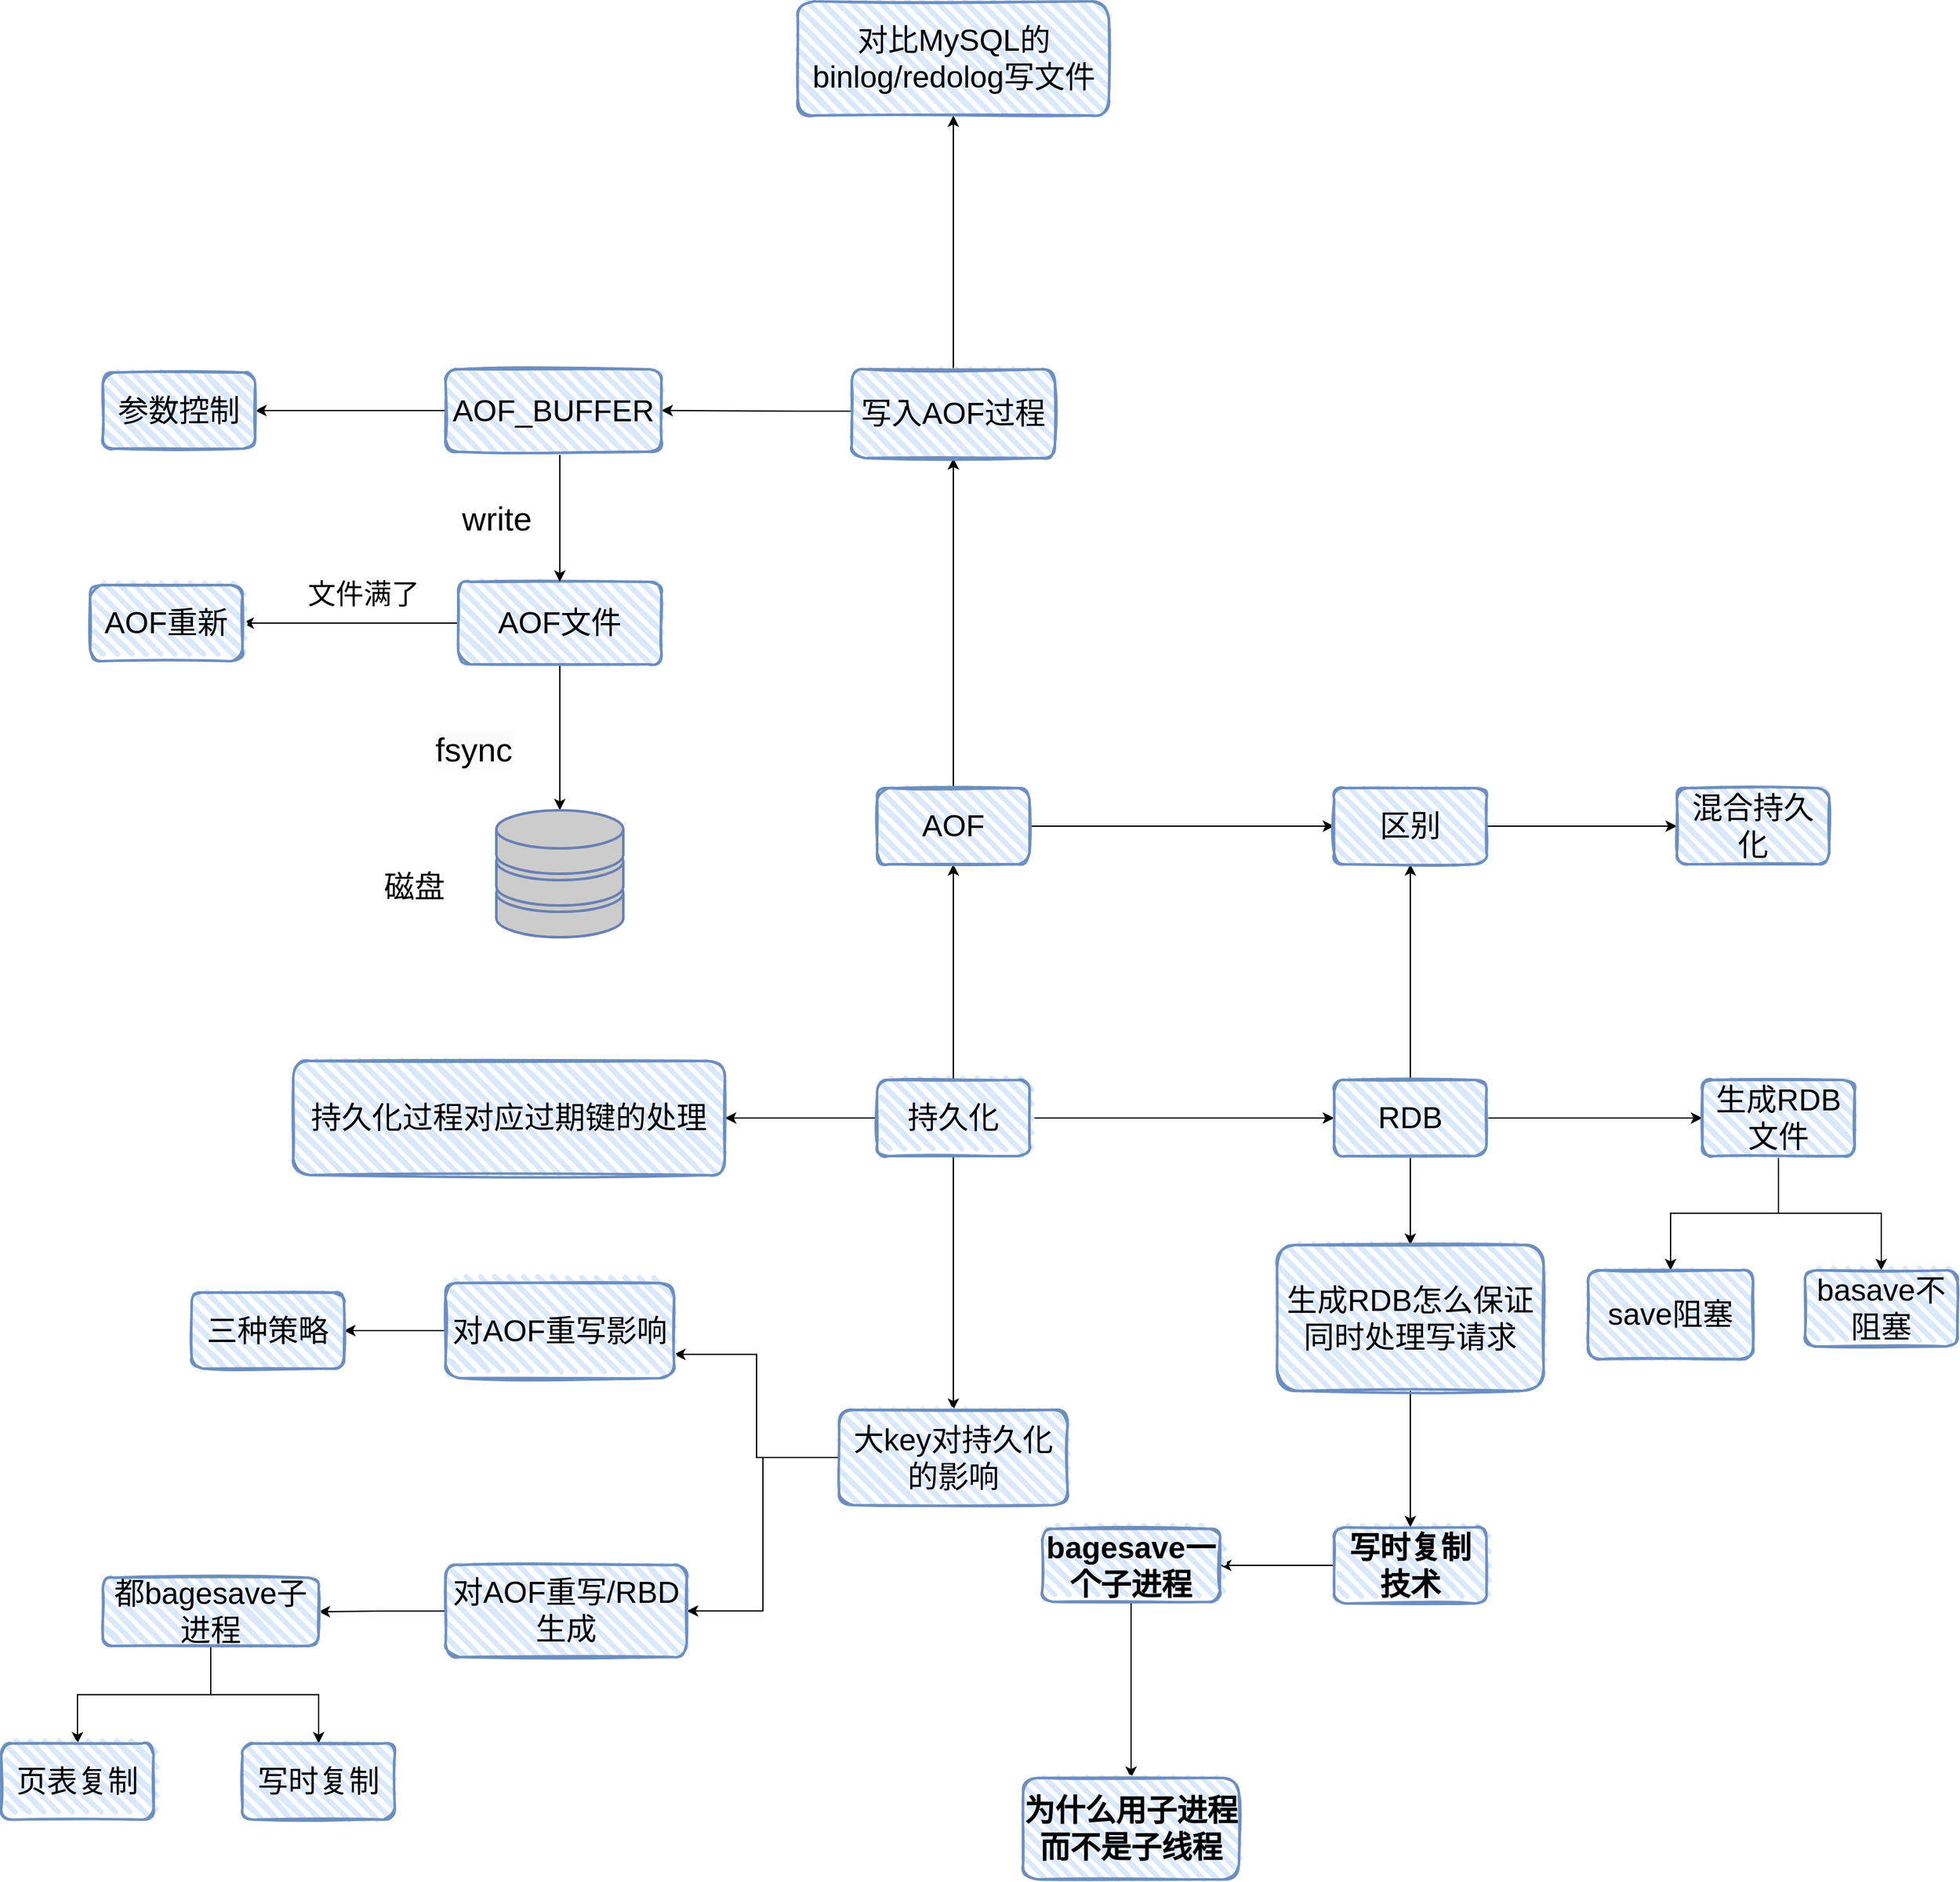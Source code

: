 <mxfile version="20.8.19" type="github">
  <diagram name="第 1 页" id="Xr0ofUqRnAPhq-VrsgXs">
    <mxGraphModel dx="2019" dy="2260" grid="1" gridSize="10" guides="1" tooltips="1" connect="1" arrows="1" fold="1" page="1" pageScale="1" pageWidth="827" pageHeight="1169" math="0" shadow="0">
      <root>
        <mxCell id="0" />
        <mxCell id="1" parent="0" />
        <mxCell id="7RwwjaFvHcJdRhYBYeB7-4" value="" style="edgeStyle=orthogonalEdgeStyle;rounded=0;orthogonalLoop=1;jettySize=auto;html=1;" edge="1" parent="1" source="7RwwjaFvHcJdRhYBYeB7-1" target="7RwwjaFvHcJdRhYBYeB7-3">
          <mxGeometry relative="1" as="geometry" />
        </mxCell>
        <mxCell id="7RwwjaFvHcJdRhYBYeB7-6" value="" style="edgeStyle=orthogonalEdgeStyle;rounded=0;orthogonalLoop=1;jettySize=auto;html=1;" edge="1" parent="1" source="7RwwjaFvHcJdRhYBYeB7-1" target="7RwwjaFvHcJdRhYBYeB7-5">
          <mxGeometry relative="1" as="geometry" />
        </mxCell>
        <mxCell id="7RwwjaFvHcJdRhYBYeB7-62" value="" style="edgeStyle=orthogonalEdgeStyle;rounded=0;orthogonalLoop=1;jettySize=auto;html=1;fontSize=22;" edge="1" parent="1" source="7RwwjaFvHcJdRhYBYeB7-1" target="7RwwjaFvHcJdRhYBYeB7-61">
          <mxGeometry relative="1" as="geometry" />
        </mxCell>
        <mxCell id="7RwwjaFvHcJdRhYBYeB7-80" style="edgeStyle=orthogonalEdgeStyle;rounded=0;orthogonalLoop=1;jettySize=auto;html=1;entryX=1;entryY=0.5;entryDx=0;entryDy=0;fontSize=22;" edge="1" parent="1" source="7RwwjaFvHcJdRhYBYeB7-1" target="7RwwjaFvHcJdRhYBYeB7-79">
          <mxGeometry relative="1" as="geometry" />
        </mxCell>
        <mxCell id="7RwwjaFvHcJdRhYBYeB7-1" value="持久化" style="whiteSpace=wrap;html=1;rounded=1;glass=0;sketch=1;fillWeight=4;hachureGap=8;hachureAngle=45;strokeColor=#6c8ebf;strokeWidth=2;fontFamily=Helvetica;fontSize=24;fontColor=default;fillColor=#dae8fc;" vertex="1" parent="1">
          <mxGeometry x="390" y="480" width="120" height="60" as="geometry" />
        </mxCell>
        <mxCell id="7RwwjaFvHcJdRhYBYeB7-14" value="" style="edgeStyle=orthogonalEdgeStyle;rounded=0;orthogonalLoop=1;jettySize=auto;html=1;fontSize=22;" edge="1" parent="1" source="7RwwjaFvHcJdRhYBYeB7-3" target="7RwwjaFvHcJdRhYBYeB7-13">
          <mxGeometry relative="1" as="geometry" />
        </mxCell>
        <mxCell id="7RwwjaFvHcJdRhYBYeB7-47" style="edgeStyle=orthogonalEdgeStyle;rounded=0;orthogonalLoop=1;jettySize=auto;html=1;entryX=0;entryY=0.5;entryDx=0;entryDy=0;fontSize=22;" edge="1" parent="1" source="7RwwjaFvHcJdRhYBYeB7-3" target="7RwwjaFvHcJdRhYBYeB7-12">
          <mxGeometry relative="1" as="geometry" />
        </mxCell>
        <mxCell id="7RwwjaFvHcJdRhYBYeB7-3" value="AOF" style="whiteSpace=wrap;html=1;rounded=1;glass=0;sketch=1;fillWeight=4;hachureGap=8;hachureAngle=45;strokeColor=#6c8ebf;strokeWidth=2;fontFamily=Helvetica;fontSize=24;fontColor=default;fillColor=#dae8fc;" vertex="1" parent="1">
          <mxGeometry x="390" y="250" width="120" height="60" as="geometry" />
        </mxCell>
        <mxCell id="7RwwjaFvHcJdRhYBYeB7-42" value="" style="edgeStyle=orthogonalEdgeStyle;rounded=0;orthogonalLoop=1;jettySize=auto;html=1;fontSize=22;" edge="1" parent="1" source="7RwwjaFvHcJdRhYBYeB7-5" target="7RwwjaFvHcJdRhYBYeB7-41">
          <mxGeometry relative="1" as="geometry" />
        </mxCell>
        <mxCell id="7RwwjaFvHcJdRhYBYeB7-48" style="edgeStyle=orthogonalEdgeStyle;rounded=0;orthogonalLoop=1;jettySize=auto;html=1;entryX=0.5;entryY=1;entryDx=0;entryDy=0;fontSize=22;" edge="1" parent="1" source="7RwwjaFvHcJdRhYBYeB7-5" target="7RwwjaFvHcJdRhYBYeB7-12">
          <mxGeometry relative="1" as="geometry" />
        </mxCell>
        <mxCell id="7RwwjaFvHcJdRhYBYeB7-53" value="" style="edgeStyle=orthogonalEdgeStyle;rounded=0;orthogonalLoop=1;jettySize=auto;html=1;fontSize=22;" edge="1" parent="1" source="7RwwjaFvHcJdRhYBYeB7-5" target="7RwwjaFvHcJdRhYBYeB7-51">
          <mxGeometry relative="1" as="geometry" />
        </mxCell>
        <mxCell id="7RwwjaFvHcJdRhYBYeB7-5" value="RDB" style="whiteSpace=wrap;html=1;rounded=1;glass=0;sketch=1;fillWeight=4;hachureGap=8;hachureAngle=45;strokeColor=#6c8ebf;strokeWidth=2;fontFamily=Helvetica;fontSize=24;fontColor=default;fillColor=#dae8fc;" vertex="1" parent="1">
          <mxGeometry x="750" y="480" width="120" height="60" as="geometry" />
        </mxCell>
        <mxCell id="7RwwjaFvHcJdRhYBYeB7-49" style="edgeStyle=orthogonalEdgeStyle;rounded=0;orthogonalLoop=1;jettySize=auto;html=1;fontSize=22;" edge="1" parent="1" source="7RwwjaFvHcJdRhYBYeB7-12" target="7RwwjaFvHcJdRhYBYeB7-50">
          <mxGeometry relative="1" as="geometry">
            <mxPoint x="1020" y="280" as="targetPoint" />
          </mxGeometry>
        </mxCell>
        <mxCell id="7RwwjaFvHcJdRhYBYeB7-12" value="区别" style="whiteSpace=wrap;html=1;rounded=1;glass=0;sketch=1;fillWeight=4;hachureGap=8;hachureAngle=45;strokeColor=#6c8ebf;strokeWidth=2;fontFamily=Helvetica;fontSize=24;fontColor=default;fillColor=#dae8fc;" vertex="1" parent="1">
          <mxGeometry x="750" y="250" width="120" height="60" as="geometry" />
        </mxCell>
        <mxCell id="7RwwjaFvHcJdRhYBYeB7-34" value="" style="edgeStyle=orthogonalEdgeStyle;rounded=0;orthogonalLoop=1;jettySize=auto;html=1;fontSize=22;" edge="1" parent="1" source="7RwwjaFvHcJdRhYBYeB7-13" target="7RwwjaFvHcJdRhYBYeB7-33">
          <mxGeometry relative="1" as="geometry" />
        </mxCell>
        <mxCell id="7RwwjaFvHcJdRhYBYeB7-63" style="edgeStyle=orthogonalEdgeStyle;rounded=0;orthogonalLoop=1;jettySize=auto;html=1;entryX=1;entryY=0.5;entryDx=0;entryDy=0;fontSize=22;" edge="1" parent="1" source="7RwwjaFvHcJdRhYBYeB7-13" target="7RwwjaFvHcJdRhYBYeB7-15">
          <mxGeometry relative="1" as="geometry">
            <Array as="points">
              <mxPoint x="330" y="-47" />
              <mxPoint x="330" y="-47" />
            </Array>
          </mxGeometry>
        </mxCell>
        <mxCell id="7RwwjaFvHcJdRhYBYeB7-13" value="写入AOF过程" style="whiteSpace=wrap;html=1;fontSize=24;fillColor=#dae8fc;strokeColor=#6c8ebf;rounded=1;glass=0;sketch=1;fillWeight=4;hachureGap=8;hachureAngle=45;strokeWidth=2;" vertex="1" parent="1">
          <mxGeometry x="370" y="-80" width="160" height="70" as="geometry" />
        </mxCell>
        <mxCell id="7RwwjaFvHcJdRhYBYeB7-37" style="edgeStyle=orthogonalEdgeStyle;rounded=0;orthogonalLoop=1;jettySize=auto;html=1;fontSize=22;" edge="1" parent="1" source="7RwwjaFvHcJdRhYBYeB7-15" target="7RwwjaFvHcJdRhYBYeB7-35">
          <mxGeometry relative="1" as="geometry" />
        </mxCell>
        <mxCell id="7RwwjaFvHcJdRhYBYeB7-15" value="AOF_BUFFER" style="whiteSpace=wrap;html=1;fontSize=24;fillColor=#dae8fc;strokeColor=#6c8ebf;rounded=1;glass=0;sketch=1;fillWeight=4;hachureGap=8;hachureAngle=45;strokeWidth=2;" vertex="1" parent="1">
          <mxGeometry x="50" y="-80" width="170" height="65" as="geometry" />
        </mxCell>
        <mxCell id="7RwwjaFvHcJdRhYBYeB7-25" style="edgeStyle=orthogonalEdgeStyle;rounded=0;orthogonalLoop=1;jettySize=auto;html=1;entryX=0.5;entryY=0;entryDx=0;entryDy=0;entryPerimeter=0;fontSize=24;" edge="1" parent="1" source="7RwwjaFvHcJdRhYBYeB7-26" target="7RwwjaFvHcJdRhYBYeB7-28">
          <mxGeometry relative="1" as="geometry" />
        </mxCell>
        <mxCell id="7RwwjaFvHcJdRhYBYeB7-39" value="" style="edgeStyle=orthogonalEdgeStyle;rounded=0;orthogonalLoop=1;jettySize=auto;html=1;fontSize=22;" edge="1" parent="1" source="7RwwjaFvHcJdRhYBYeB7-26" target="7RwwjaFvHcJdRhYBYeB7-38">
          <mxGeometry relative="1" as="geometry" />
        </mxCell>
        <mxCell id="7RwwjaFvHcJdRhYBYeB7-26" value="AOF文件" style="whiteSpace=wrap;html=1;rounded=1;glass=0;sketch=1;fillWeight=4;hachureGap=8;hachureAngle=45;strokeColor=#6c8ebf;strokeWidth=2;fontFamily=Helvetica;fontSize=24;fontColor=default;fillColor=#dae8fc;" vertex="1" parent="1">
          <mxGeometry x="60" y="87.5" width="160" height="65" as="geometry" />
        </mxCell>
        <mxCell id="7RwwjaFvHcJdRhYBYeB7-27" value="&lt;font style=&quot;font-size: 26px;&quot;&gt;write&lt;/font&gt;" style="text;html=1;align=center;verticalAlign=middle;resizable=0;points=[];autosize=1;strokeColor=none;fillColor=none;" vertex="1" parent="1">
          <mxGeometry x="50" y="17.5" width="80" height="40" as="geometry" />
        </mxCell>
        <mxCell id="7RwwjaFvHcJdRhYBYeB7-28" value="" style="fontColor=#0066CC;verticalAlign=top;verticalLabelPosition=bottom;labelPosition=center;align=center;html=1;outlineConnect=0;fillColor=#CCCCCC;strokeColor=#6881B3;gradientColor=none;gradientDirection=north;strokeWidth=2;shape=mxgraph.networks.storage;fontSize=24;" vertex="1" parent="1">
          <mxGeometry x="90" y="267.5" width="100" height="100" as="geometry" />
        </mxCell>
        <mxCell id="7RwwjaFvHcJdRhYBYeB7-29" value="磁盘" style="text;html=1;align=center;verticalAlign=middle;resizable=0;points=[];autosize=1;strokeColor=none;fillColor=none;fontSize=24;" vertex="1" parent="1">
          <mxGeometry x="-10" y="307.5" width="70" height="40" as="geometry" />
        </mxCell>
        <mxCell id="7RwwjaFvHcJdRhYBYeB7-30" value="&lt;span style=&quot;color: rgb(0, 0, 0); font-family: Helvetica; font-size: 26px; font-style: normal; font-variant-ligatures: normal; font-variant-caps: normal; font-weight: 400; letter-spacing: normal; orphans: 2; text-align: center; text-indent: 0px; text-transform: none; widows: 2; word-spacing: 0px; -webkit-text-stroke-width: 0px; background-color: rgb(251, 251, 251); text-decoration-thickness: initial; text-decoration-style: initial; text-decoration-color: initial; float: none; display: inline !important;&quot;&gt;fsync&lt;/span&gt;" style="text;whiteSpace=wrap;html=1;fontSize=26;" vertex="1" parent="1">
          <mxGeometry x="40" y="197.5" width="90" height="50" as="geometry" />
        </mxCell>
        <mxCell id="7RwwjaFvHcJdRhYBYeB7-32" style="edgeStyle=orthogonalEdgeStyle;rounded=0;orthogonalLoop=1;jettySize=auto;html=1;entryX=0.5;entryY=0;entryDx=0;entryDy=0;fontSize=24;" edge="1" parent="1" target="7RwwjaFvHcJdRhYBYeB7-26">
          <mxGeometry relative="1" as="geometry">
            <Array as="points">
              <mxPoint x="140" y="7.5" />
              <mxPoint x="140" y="7.5" />
            </Array>
            <mxPoint x="140" y="-12.5" as="sourcePoint" />
          </mxGeometry>
        </mxCell>
        <mxCell id="7RwwjaFvHcJdRhYBYeB7-33" value="对比MySQL的binlog/redolog写文件" style="whiteSpace=wrap;html=1;fontSize=24;fillColor=#dae8fc;strokeColor=#6c8ebf;rounded=1;glass=0;sketch=1;fillWeight=4;hachureGap=8;hachureAngle=45;strokeWidth=2;" vertex="1" parent="1">
          <mxGeometry x="327.5" y="-370" width="245" height="90" as="geometry" />
        </mxCell>
        <mxCell id="7RwwjaFvHcJdRhYBYeB7-35" value="参数控制" style="whiteSpace=wrap;html=1;fontSize=24;fillColor=#dae8fc;strokeColor=#6c8ebf;rounded=1;glass=0;sketch=1;fillWeight=4;hachureGap=8;hachureAngle=45;strokeWidth=2;" vertex="1" parent="1">
          <mxGeometry x="-220" y="-77.5" width="120" height="60" as="geometry" />
        </mxCell>
        <mxCell id="7RwwjaFvHcJdRhYBYeB7-38" value="AOF重新" style="whiteSpace=wrap;html=1;fontSize=24;fillColor=#dae8fc;strokeColor=#6c8ebf;rounded=1;glass=0;sketch=1;fillWeight=4;hachureGap=8;hachureAngle=45;strokeWidth=2;" vertex="1" parent="1">
          <mxGeometry x="-230" y="90" width="120" height="60" as="geometry" />
        </mxCell>
        <mxCell id="7RwwjaFvHcJdRhYBYeB7-40" value="文件满了" style="text;html=1;align=center;verticalAlign=middle;resizable=0;points=[];autosize=1;strokeColor=none;fillColor=none;fontSize=22;" vertex="1" parent="1">
          <mxGeometry x="-70" y="77.5" width="110" height="40" as="geometry" />
        </mxCell>
        <mxCell id="7RwwjaFvHcJdRhYBYeB7-44" value="" style="edgeStyle=orthogonalEdgeStyle;rounded=0;orthogonalLoop=1;jettySize=auto;html=1;fontSize=22;" edge="1" parent="1" source="7RwwjaFvHcJdRhYBYeB7-41" target="7RwwjaFvHcJdRhYBYeB7-43">
          <mxGeometry relative="1" as="geometry" />
        </mxCell>
        <mxCell id="7RwwjaFvHcJdRhYBYeB7-46" value="" style="edgeStyle=orthogonalEdgeStyle;rounded=0;orthogonalLoop=1;jettySize=auto;html=1;fontSize=22;" edge="1" parent="1" source="7RwwjaFvHcJdRhYBYeB7-41" target="7RwwjaFvHcJdRhYBYeB7-45">
          <mxGeometry relative="1" as="geometry" />
        </mxCell>
        <mxCell id="7RwwjaFvHcJdRhYBYeB7-41" value="生成RDB文件" style="whiteSpace=wrap;html=1;fontSize=24;fillColor=#dae8fc;strokeColor=#6c8ebf;rounded=1;glass=0;sketch=1;fillWeight=4;hachureGap=8;hachureAngle=45;strokeWidth=2;" vertex="1" parent="1">
          <mxGeometry x="1040" y="480" width="120" height="60" as="geometry" />
        </mxCell>
        <mxCell id="7RwwjaFvHcJdRhYBYeB7-43" value="save阻塞" style="whiteSpace=wrap;html=1;fontSize=24;fillColor=#dae8fc;strokeColor=#6c8ebf;rounded=1;glass=0;sketch=1;fillWeight=4;hachureGap=8;hachureAngle=45;strokeWidth=2;" vertex="1" parent="1">
          <mxGeometry x="950" y="630" width="130" height="70" as="geometry" />
        </mxCell>
        <mxCell id="7RwwjaFvHcJdRhYBYeB7-45" value="basave不阻塞" style="whiteSpace=wrap;html=1;fontSize=24;fillColor=#dae8fc;strokeColor=#6c8ebf;rounded=1;glass=0;sketch=1;fillWeight=4;hachureGap=8;hachureAngle=45;strokeWidth=2;" vertex="1" parent="1">
          <mxGeometry x="1121" y="630" width="120" height="60" as="geometry" />
        </mxCell>
        <mxCell id="7RwwjaFvHcJdRhYBYeB7-50" value="混合持久化" style="whiteSpace=wrap;html=1;rounded=1;glass=0;sketch=1;fillWeight=4;hachureGap=8;hachureAngle=45;strokeColor=#6c8ebf;strokeWidth=2;fontFamily=Helvetica;fontSize=24;fontColor=default;fillColor=#dae8fc;" vertex="1" parent="1">
          <mxGeometry x="1020" y="250" width="120" height="60" as="geometry" />
        </mxCell>
        <mxCell id="7RwwjaFvHcJdRhYBYeB7-55" value="" style="edgeStyle=orthogonalEdgeStyle;rounded=0;orthogonalLoop=1;jettySize=auto;html=1;fontSize=22;" edge="1" parent="1" source="7RwwjaFvHcJdRhYBYeB7-51" target="7RwwjaFvHcJdRhYBYeB7-54">
          <mxGeometry relative="1" as="geometry" />
        </mxCell>
        <mxCell id="7RwwjaFvHcJdRhYBYeB7-51" value="生成RDB怎么保证同时处理写请求" style="whiteSpace=wrap;html=1;fontSize=24;fillColor=#dae8fc;strokeColor=#6c8ebf;rounded=1;glass=0;sketch=1;fillWeight=4;hachureGap=8;hachureAngle=45;strokeWidth=2;" vertex="1" parent="1">
          <mxGeometry x="705" y="610" width="210" height="115" as="geometry" />
        </mxCell>
        <mxCell id="7RwwjaFvHcJdRhYBYeB7-57" value="" style="edgeStyle=orthogonalEdgeStyle;rounded=0;orthogonalLoop=1;jettySize=auto;html=1;fontSize=22;" edge="1" parent="1" source="7RwwjaFvHcJdRhYBYeB7-54" target="7RwwjaFvHcJdRhYBYeB7-56">
          <mxGeometry relative="1" as="geometry" />
        </mxCell>
        <mxCell id="7RwwjaFvHcJdRhYBYeB7-54" value="写时复制技术" style="whiteSpace=wrap;html=1;fontSize=24;fillColor=#dae8fc;strokeColor=#6c8ebf;rounded=1;glass=0;sketch=1;fillWeight=4;hachureGap=8;hachureAngle=45;strokeWidth=2;fontStyle=1" vertex="1" parent="1">
          <mxGeometry x="750" y="832.5" width="120" height="60" as="geometry" />
        </mxCell>
        <mxCell id="7RwwjaFvHcJdRhYBYeB7-59" value="" style="edgeStyle=orthogonalEdgeStyle;rounded=0;orthogonalLoop=1;jettySize=auto;html=1;fontSize=22;" edge="1" parent="1" source="7RwwjaFvHcJdRhYBYeB7-56" target="7RwwjaFvHcJdRhYBYeB7-58">
          <mxGeometry relative="1" as="geometry" />
        </mxCell>
        <mxCell id="7RwwjaFvHcJdRhYBYeB7-56" value="bagesave一个子进程" style="whiteSpace=wrap;html=1;fontSize=24;fillColor=#dae8fc;strokeColor=#6c8ebf;rounded=1;glass=0;sketch=1;fillWeight=4;hachureGap=8;hachureAngle=45;strokeWidth=2;fontStyle=1;" vertex="1" parent="1">
          <mxGeometry x="520" y="833.75" width="140" height="57.5" as="geometry" />
        </mxCell>
        <mxCell id="7RwwjaFvHcJdRhYBYeB7-58" value="为什么用子进程而不是子线程" style="whiteSpace=wrap;html=1;fontSize=24;fillColor=#dae8fc;strokeColor=#6c8ebf;rounded=1;glass=0;sketch=1;fillWeight=4;hachureGap=8;hachureAngle=45;strokeWidth=2;fontStyle=1;" vertex="1" parent="1">
          <mxGeometry x="505" y="1030" width="170" height="80" as="geometry" />
        </mxCell>
        <mxCell id="7RwwjaFvHcJdRhYBYeB7-77" style="edgeStyle=orthogonalEdgeStyle;rounded=0;orthogonalLoop=1;jettySize=auto;html=1;entryX=1;entryY=0.75;entryDx=0;entryDy=0;fontSize=22;" edge="1" parent="1" source="7RwwjaFvHcJdRhYBYeB7-61" target="7RwwjaFvHcJdRhYBYeB7-65">
          <mxGeometry relative="1" as="geometry" />
        </mxCell>
        <mxCell id="7RwwjaFvHcJdRhYBYeB7-78" style="edgeStyle=orthogonalEdgeStyle;rounded=0;orthogonalLoop=1;jettySize=auto;html=1;entryX=1;entryY=0.5;entryDx=0;entryDy=0;fontSize=22;" edge="1" parent="1" source="7RwwjaFvHcJdRhYBYeB7-61" target="7RwwjaFvHcJdRhYBYeB7-69">
          <mxGeometry relative="1" as="geometry" />
        </mxCell>
        <mxCell id="7RwwjaFvHcJdRhYBYeB7-61" value="大key对持久化的影响" style="whiteSpace=wrap;html=1;fontSize=24;fillColor=#dae8fc;strokeColor=#6c8ebf;rounded=1;glass=0;sketch=1;fillWeight=4;hachureGap=8;hachureAngle=45;strokeWidth=2;" vertex="1" parent="1">
          <mxGeometry x="360" y="740" width="180" height="75" as="geometry" />
        </mxCell>
        <mxCell id="7RwwjaFvHcJdRhYBYeB7-68" value="" style="edgeStyle=orthogonalEdgeStyle;rounded=0;orthogonalLoop=1;jettySize=auto;html=1;fontSize=22;" edge="1" parent="1" source="7RwwjaFvHcJdRhYBYeB7-65" target="7RwwjaFvHcJdRhYBYeB7-67">
          <mxGeometry relative="1" as="geometry" />
        </mxCell>
        <mxCell id="7RwwjaFvHcJdRhYBYeB7-65" value="对AOF重写影响" style="whiteSpace=wrap;html=1;fontSize=24;fillColor=#dae8fc;strokeColor=#6c8ebf;rounded=1;glass=0;sketch=1;fillWeight=4;hachureGap=8;hachureAngle=45;strokeWidth=2;" vertex="1" parent="1">
          <mxGeometry x="50" y="640" width="180" height="75" as="geometry" />
        </mxCell>
        <mxCell id="7RwwjaFvHcJdRhYBYeB7-67" value="三种策略" style="whiteSpace=wrap;html=1;fontSize=24;fillColor=#dae8fc;strokeColor=#6c8ebf;rounded=1;glass=0;sketch=1;fillWeight=4;hachureGap=8;hachureAngle=45;strokeWidth=2;" vertex="1" parent="1">
          <mxGeometry x="-150" y="647.5" width="120" height="60" as="geometry" />
        </mxCell>
        <mxCell id="7RwwjaFvHcJdRhYBYeB7-72" value="" style="edgeStyle=orthogonalEdgeStyle;rounded=0;orthogonalLoop=1;jettySize=auto;html=1;fontSize=22;" edge="1" parent="1" source="7RwwjaFvHcJdRhYBYeB7-69" target="7RwwjaFvHcJdRhYBYeB7-71">
          <mxGeometry relative="1" as="geometry" />
        </mxCell>
        <mxCell id="7RwwjaFvHcJdRhYBYeB7-69" value="对AOF重写/RBD生成" style="whiteSpace=wrap;html=1;fontSize=24;fillColor=#dae8fc;strokeColor=#6c8ebf;rounded=1;glass=0;sketch=1;fillWeight=4;hachureGap=8;hachureAngle=45;strokeWidth=2;" vertex="1" parent="1">
          <mxGeometry x="50" y="862.19" width="190" height="72.5" as="geometry" />
        </mxCell>
        <mxCell id="7RwwjaFvHcJdRhYBYeB7-74" value="" style="edgeStyle=orthogonalEdgeStyle;rounded=0;orthogonalLoop=1;jettySize=auto;html=1;fontSize=22;" edge="1" parent="1" source="7RwwjaFvHcJdRhYBYeB7-71" target="7RwwjaFvHcJdRhYBYeB7-73">
          <mxGeometry relative="1" as="geometry" />
        </mxCell>
        <mxCell id="7RwwjaFvHcJdRhYBYeB7-76" value="" style="edgeStyle=orthogonalEdgeStyle;rounded=0;orthogonalLoop=1;jettySize=auto;html=1;fontSize=22;" edge="1" parent="1" source="7RwwjaFvHcJdRhYBYeB7-71" target="7RwwjaFvHcJdRhYBYeB7-75">
          <mxGeometry relative="1" as="geometry" />
        </mxCell>
        <mxCell id="7RwwjaFvHcJdRhYBYeB7-71" value="都bagesave子进程" style="whiteSpace=wrap;html=1;fontSize=24;fillColor=#dae8fc;strokeColor=#6c8ebf;rounded=1;glass=0;sketch=1;fillWeight=4;hachureGap=8;hachureAngle=45;strokeWidth=2;" vertex="1" parent="1">
          <mxGeometry x="-220" y="872.19" width="170" height="53.75" as="geometry" />
        </mxCell>
        <mxCell id="7RwwjaFvHcJdRhYBYeB7-73" value="页表复制" style="whiteSpace=wrap;html=1;fontSize=24;fillColor=#dae8fc;strokeColor=#6c8ebf;rounded=1;glass=0;sketch=1;fillWeight=4;hachureGap=8;hachureAngle=45;strokeWidth=2;" vertex="1" parent="1">
          <mxGeometry x="-300" y="1002.815" width="120" height="60" as="geometry" />
        </mxCell>
        <mxCell id="7RwwjaFvHcJdRhYBYeB7-75" value="写时复制" style="whiteSpace=wrap;html=1;fontSize=24;fillColor=#dae8fc;strokeColor=#6c8ebf;rounded=1;glass=0;sketch=1;fillWeight=4;hachureGap=8;hachureAngle=45;strokeWidth=2;" vertex="1" parent="1">
          <mxGeometry x="-110" y="1002.815" width="120" height="60" as="geometry" />
        </mxCell>
        <mxCell id="7RwwjaFvHcJdRhYBYeB7-79" value="持久化过程对应过期键的处理" style="whiteSpace=wrap;html=1;fontSize=24;fillColor=#dae8fc;strokeColor=#6c8ebf;rounded=1;glass=0;sketch=1;fillWeight=4;hachureGap=8;hachureAngle=45;strokeWidth=2;" vertex="1" parent="1">
          <mxGeometry x="-70" y="465" width="340" height="90" as="geometry" />
        </mxCell>
      </root>
    </mxGraphModel>
  </diagram>
</mxfile>
